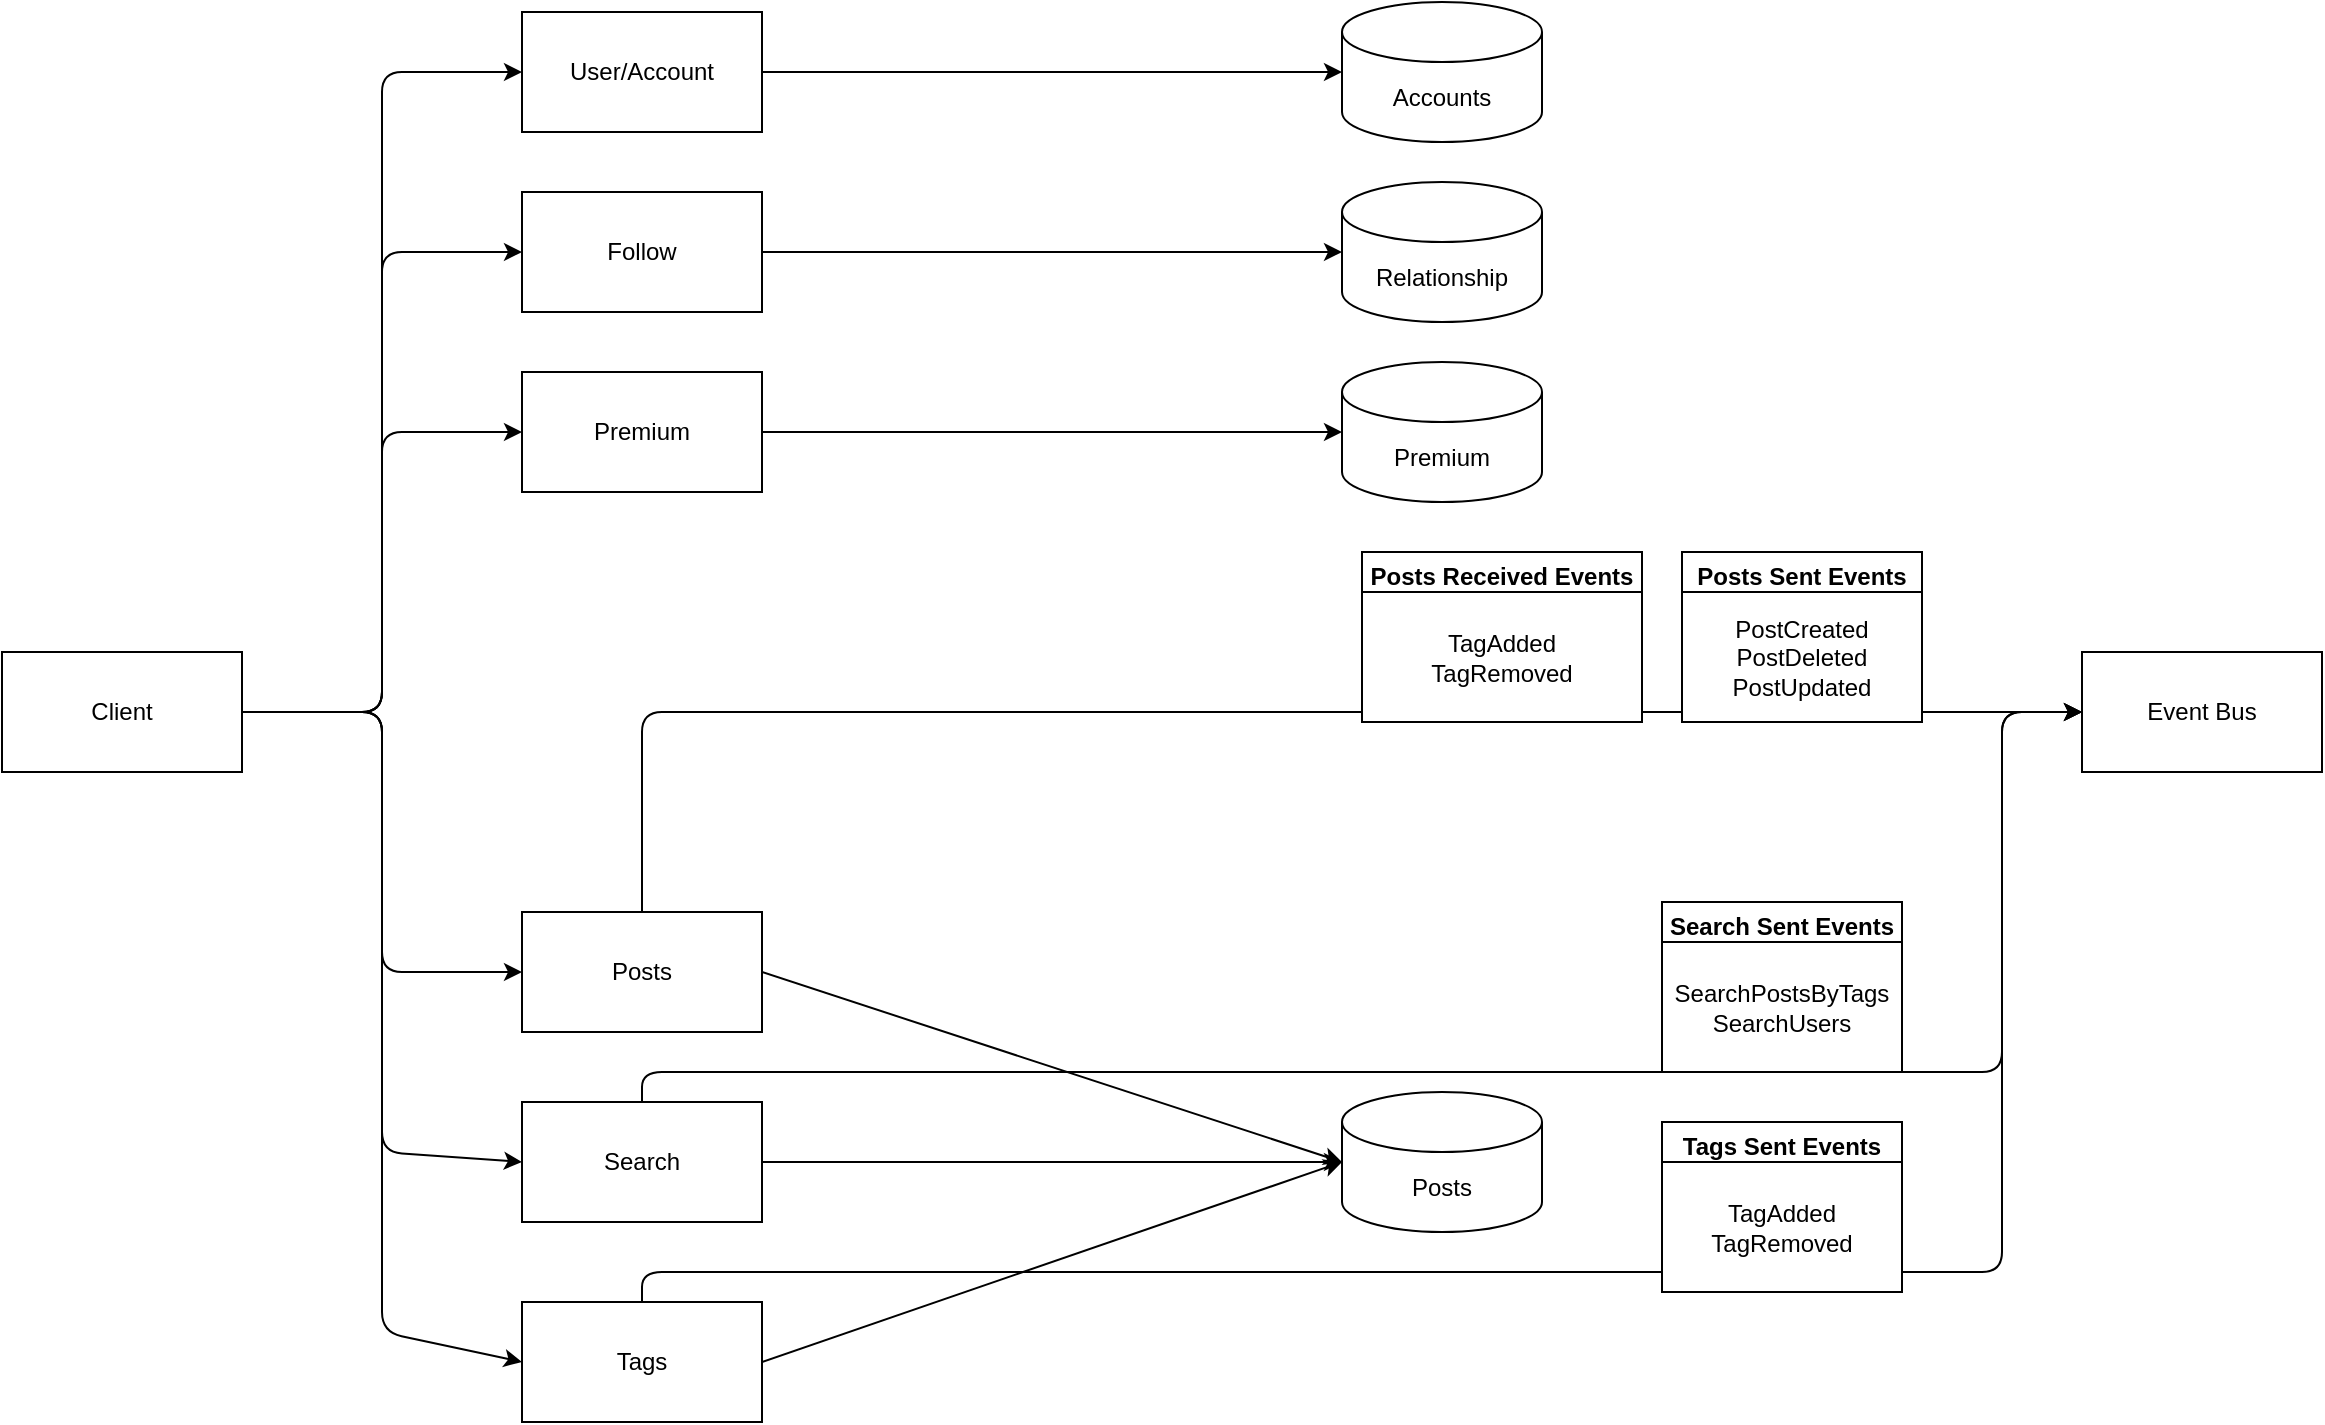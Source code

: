 <mxfile>
    <diagram id="Gvop6OyZS1tVDtoL9f6q" name="Page-1">
        <mxGraphModel dx="2698" dy="1120" grid="1" gridSize="10" guides="1" tooltips="1" connect="1" arrows="1" fold="1" page="1" pageScale="1" pageWidth="850" pageHeight="1100" math="0" shadow="0">
            <root>
                <mxCell id="0"/>
                <mxCell id="1" parent="0"/>
                <mxCell id="5" style="edgeStyle=orthogonalEdgeStyle;html=1;exitX=1;exitY=0.5;exitDx=0;exitDy=0;entryX=0;entryY=0.5;entryDx=0;entryDy=0;" parent="1" source="2" target="3" edge="1">
                    <mxGeometry relative="1" as="geometry"/>
                </mxCell>
                <mxCell id="6" style="edgeStyle=orthogonalEdgeStyle;html=1;entryX=0;entryY=0.5;entryDx=0;entryDy=0;" parent="1" source="2" target="4" edge="1">
                    <mxGeometry relative="1" as="geometry"/>
                </mxCell>
                <mxCell id="8" style="edgeStyle=orthogonalEdgeStyle;html=1;entryX=0;entryY=0.5;entryDx=0;entryDy=0;" parent="1" source="2" target="7" edge="1">
                    <mxGeometry relative="1" as="geometry"/>
                </mxCell>
                <mxCell id="22" style="edgeStyle=none;html=1;exitX=1;exitY=0.5;exitDx=0;exitDy=0;entryX=0;entryY=0.5;entryDx=0;entryDy=0;" parent="1" source="2" target="18" edge="1">
                    <mxGeometry relative="1" as="geometry">
                        <Array as="points">
                            <mxPoint x="150" y="390"/>
                            <mxPoint x="150" y="610"/>
                        </Array>
                    </mxGeometry>
                </mxCell>
                <mxCell id="23" style="edgeStyle=none;html=1;exitX=1;exitY=0.5;exitDx=0;exitDy=0;entryX=0;entryY=0.5;entryDx=0;entryDy=0;" parent="1" source="2" target="17" edge="1">
                    <mxGeometry relative="1" as="geometry">
                        <Array as="points">
                            <mxPoint x="150" y="390"/>
                            <mxPoint x="150" y="700"/>
                        </Array>
                    </mxGeometry>
                </mxCell>
                <mxCell id="2" value="Client" style="rounded=0;whiteSpace=wrap;html=1;" parent="1" vertex="1">
                    <mxGeometry x="-40" y="360" width="120" height="60" as="geometry"/>
                </mxCell>
                <mxCell id="12" style="edgeStyle=none;html=1;entryX=0;entryY=0.5;entryDx=0;entryDy=0;entryPerimeter=0;" parent="1" source="3" target="11" edge="1">
                    <mxGeometry relative="1" as="geometry"/>
                </mxCell>
                <mxCell id="3" value="User/Account" style="rounded=0;whiteSpace=wrap;html=1;" parent="1" vertex="1">
                    <mxGeometry x="220" y="40" width="120" height="60" as="geometry"/>
                </mxCell>
                <mxCell id="15" style="edgeStyle=none;html=1;entryX=0;entryY=0.5;entryDx=0;entryDy=0;entryPerimeter=0;" parent="1" source="4" target="14" edge="1">
                    <mxGeometry relative="1" as="geometry"/>
                </mxCell>
                <mxCell id="4" value="Follow" style="rounded=0;whiteSpace=wrap;html=1;" parent="1" vertex="1">
                    <mxGeometry x="220" y="130" width="120" height="60" as="geometry"/>
                </mxCell>
                <mxCell id="16" style="edgeStyle=none;html=1;entryX=0;entryY=0.5;entryDx=0;entryDy=0;entryPerimeter=0;" parent="1" source="7" target="13" edge="1">
                    <mxGeometry relative="1" as="geometry"/>
                </mxCell>
                <mxCell id="7" value="Premium" style="rounded=0;whiteSpace=wrap;html=1;" parent="1" vertex="1">
                    <mxGeometry x="220" y="220" width="120" height="60" as="geometry"/>
                </mxCell>
                <mxCell id="9" value="Event Bus" style="rounded=0;whiteSpace=wrap;html=1;" parent="1" vertex="1">
                    <mxGeometry x="1000" y="360" width="120" height="60" as="geometry"/>
                </mxCell>
                <mxCell id="11" value="Accounts" style="shape=cylinder3;whiteSpace=wrap;html=1;boundedLbl=1;backgroundOutline=1;size=15;" parent="1" vertex="1">
                    <mxGeometry x="630" y="35" width="100" height="70" as="geometry"/>
                </mxCell>
                <mxCell id="13" value="Premium" style="shape=cylinder3;whiteSpace=wrap;html=1;boundedLbl=1;backgroundOutline=1;size=15;" parent="1" vertex="1">
                    <mxGeometry x="630" y="215" width="100" height="70" as="geometry"/>
                </mxCell>
                <mxCell id="14" value="Relationship" style="shape=cylinder3;whiteSpace=wrap;html=1;boundedLbl=1;backgroundOutline=1;size=15;" parent="1" vertex="1">
                    <mxGeometry x="630" y="125" width="100" height="70" as="geometry"/>
                </mxCell>
                <mxCell id="35" style="edgeStyle=none;html=1;exitX=1;exitY=0.5;exitDx=0;exitDy=0;entryX=0;entryY=0.5;entryDx=0;entryDy=0;entryPerimeter=0;" parent="1" source="17" target="27" edge="1">
                    <mxGeometry relative="1" as="geometry">
                        <mxPoint x="630" y="715" as="targetPoint"/>
                    </mxGeometry>
                </mxCell>
                <mxCell id="41" style="edgeStyle=none;html=1;exitX=0.5;exitY=0;exitDx=0;exitDy=0;entryX=0;entryY=0.5;entryDx=0;entryDy=0;" parent="1" source="17" target="9" edge="1">
                    <mxGeometry relative="1" as="geometry">
                        <Array as="points">
                            <mxPoint x="280" y="670"/>
                            <mxPoint x="960" y="670"/>
                            <mxPoint x="960" y="390"/>
                        </Array>
                    </mxGeometry>
                </mxCell>
                <mxCell id="17" value="Tags" style="rounded=0;whiteSpace=wrap;html=1;" parent="1" vertex="1">
                    <mxGeometry x="220" y="685" width="120" height="60" as="geometry"/>
                </mxCell>
                <mxCell id="37" style="edgeStyle=none;html=1;exitX=1;exitY=0.5;exitDx=0;exitDy=0;entryX=0;entryY=0.5;entryDx=0;entryDy=0;entryPerimeter=0;" parent="1" source="18" target="27" edge="1">
                    <mxGeometry relative="1" as="geometry">
                        <mxPoint x="630" y="615" as="targetPoint"/>
                    </mxGeometry>
                </mxCell>
                <mxCell id="39" style="edgeStyle=none;html=1;exitX=0.5;exitY=0;exitDx=0;exitDy=0;entryX=0;entryY=0.5;entryDx=0;entryDy=0;" parent="1" source="18" target="9" edge="1">
                    <mxGeometry relative="1" as="geometry">
                        <Array as="points">
                            <mxPoint x="280" y="570"/>
                            <mxPoint x="960" y="570"/>
                            <mxPoint x="960" y="390"/>
                        </Array>
                    </mxGeometry>
                </mxCell>
                <mxCell id="18" value="Search" style="rounded=0;whiteSpace=wrap;html=1;" parent="1" vertex="1">
                    <mxGeometry x="220" y="585" width="120" height="60" as="geometry"/>
                </mxCell>
                <mxCell id="28" style="edgeStyle=none;html=1;exitX=1;exitY=0.5;exitDx=0;exitDy=0;entryX=0;entryY=0.5;entryDx=0;entryDy=0;entryPerimeter=0;" parent="1" source="19" target="27" edge="1">
                    <mxGeometry relative="1" as="geometry"/>
                </mxCell>
                <mxCell id="38" style="edgeStyle=none;html=1;exitX=0.5;exitY=0;exitDx=0;exitDy=0;entryX=0;entryY=0.5;entryDx=0;entryDy=0;" parent="1" source="19" target="9" edge="1">
                    <mxGeometry relative="1" as="geometry">
                        <Array as="points">
                            <mxPoint x="280" y="390"/>
                        </Array>
                    </mxGeometry>
                </mxCell>
                <mxCell id="19" value="Posts" style="rounded=0;whiteSpace=wrap;html=1;" parent="1" vertex="1">
                    <mxGeometry x="220" y="490" width="120" height="60" as="geometry"/>
                </mxCell>
                <mxCell id="21" value="" style="endArrow=classic;html=1;entryX=0;entryY=0.5;entryDx=0;entryDy=0;exitX=1;exitY=0.5;exitDx=0;exitDy=0;" parent="1" source="2" target="19" edge="1">
                    <mxGeometry width="50" height="50" relative="1" as="geometry">
                        <mxPoint x="290" y="510" as="sourcePoint"/>
                        <mxPoint x="340" y="460" as="targetPoint"/>
                        <Array as="points">
                            <mxPoint x="150" y="390"/>
                            <mxPoint x="150" y="520"/>
                        </Array>
                    </mxGeometry>
                </mxCell>
                <mxCell id="27" value="Posts" style="shape=cylinder3;whiteSpace=wrap;html=1;boundedLbl=1;backgroundOutline=1;size=15;" parent="1" vertex="1">
                    <mxGeometry x="630" y="580" width="100" height="70" as="geometry"/>
                </mxCell>
                <mxCell id="48" value="Posts Sent Events" style="swimlane;" parent="1" vertex="1">
                    <mxGeometry x="800" y="310" width="120" height="85" as="geometry"/>
                </mxCell>
                <mxCell id="44" value="PostCreated&lt;br&gt;PostDeleted&lt;br&gt;PostUpdated" style="rounded=0;whiteSpace=wrap;html=1;direction=south;" parent="48" vertex="1">
                    <mxGeometry y="20" width="120" height="65" as="geometry"/>
                </mxCell>
                <mxCell id="52" value="Search Sent Events" style="swimlane;" parent="1" vertex="1">
                    <mxGeometry x="790" y="485" width="120" height="85" as="geometry"/>
                </mxCell>
                <mxCell id="53" value="SearchPostsByTags&lt;br&gt;SearchUsers" style="rounded=0;whiteSpace=wrap;html=1;direction=south;" parent="52" vertex="1">
                    <mxGeometry y="20" width="120" height="65" as="geometry"/>
                </mxCell>
                <mxCell id="54" value="Tags Sent Events" style="swimlane;" parent="1" vertex="1">
                    <mxGeometry x="790" y="595" width="120" height="85" as="geometry"/>
                </mxCell>
                <mxCell id="55" value="TagAdded&lt;br&gt;TagRemoved" style="rounded=0;whiteSpace=wrap;html=1;direction=south;" parent="54" vertex="1">
                    <mxGeometry y="20" width="120" height="65" as="geometry"/>
                </mxCell>
                <mxCell id="56" value="Posts Received Events" style="swimlane;" parent="1" vertex="1">
                    <mxGeometry x="640" y="310" width="140" height="85" as="geometry"/>
                </mxCell>
                <mxCell id="57" value="TagAdded&lt;br&gt;TagRemoved" style="rounded=0;whiteSpace=wrap;html=1;direction=south;" parent="56" vertex="1">
                    <mxGeometry y="20" width="140" height="65" as="geometry"/>
                </mxCell>
            </root>
        </mxGraphModel>
    </diagram>
</mxfile>